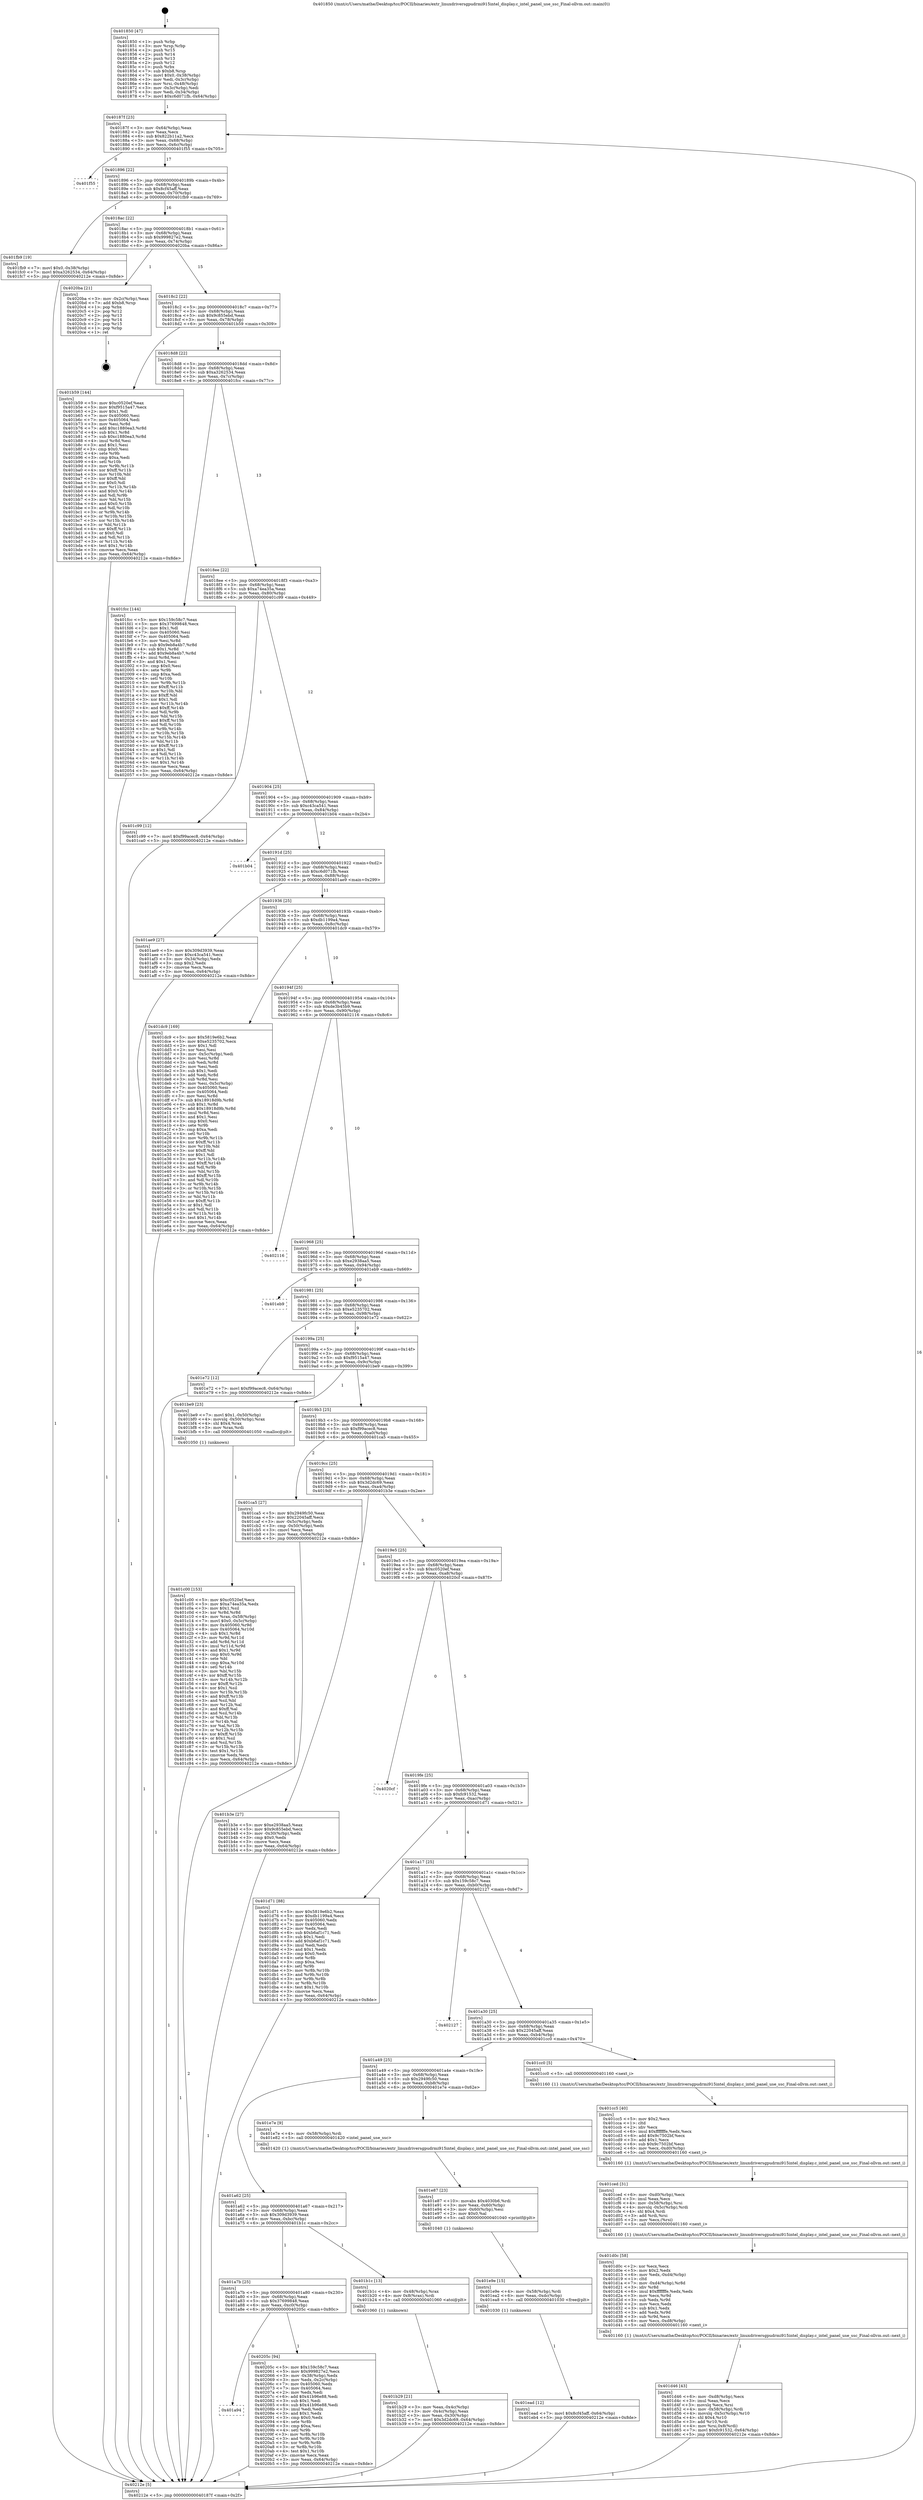 digraph "0x401850" {
  label = "0x401850 (/mnt/c/Users/mathe/Desktop/tcc/POCII/binaries/extr_linuxdriversgpudrmi915intel_display.c_intel_panel_use_ssc_Final-ollvm.out::main(0))"
  labelloc = "t"
  node[shape=record]

  Entry [label="",width=0.3,height=0.3,shape=circle,fillcolor=black,style=filled]
  "0x40187f" [label="{
     0x40187f [23]\l
     | [instrs]\l
     &nbsp;&nbsp;0x40187f \<+3\>: mov -0x64(%rbp),%eax\l
     &nbsp;&nbsp;0x401882 \<+2\>: mov %eax,%ecx\l
     &nbsp;&nbsp;0x401884 \<+6\>: sub $0x822b11a2,%ecx\l
     &nbsp;&nbsp;0x40188a \<+3\>: mov %eax,-0x68(%rbp)\l
     &nbsp;&nbsp;0x40188d \<+3\>: mov %ecx,-0x6c(%rbp)\l
     &nbsp;&nbsp;0x401890 \<+6\>: je 0000000000401f55 \<main+0x705\>\l
  }"]
  "0x401f55" [label="{
     0x401f55\l
  }", style=dashed]
  "0x401896" [label="{
     0x401896 [22]\l
     | [instrs]\l
     &nbsp;&nbsp;0x401896 \<+5\>: jmp 000000000040189b \<main+0x4b\>\l
     &nbsp;&nbsp;0x40189b \<+3\>: mov -0x68(%rbp),%eax\l
     &nbsp;&nbsp;0x40189e \<+5\>: sub $0x8cf45aff,%eax\l
     &nbsp;&nbsp;0x4018a3 \<+3\>: mov %eax,-0x70(%rbp)\l
     &nbsp;&nbsp;0x4018a6 \<+6\>: je 0000000000401fb9 \<main+0x769\>\l
  }"]
  Exit [label="",width=0.3,height=0.3,shape=circle,fillcolor=black,style=filled,peripheries=2]
  "0x401fb9" [label="{
     0x401fb9 [19]\l
     | [instrs]\l
     &nbsp;&nbsp;0x401fb9 \<+7\>: movl $0x0,-0x38(%rbp)\l
     &nbsp;&nbsp;0x401fc0 \<+7\>: movl $0xa3262534,-0x64(%rbp)\l
     &nbsp;&nbsp;0x401fc7 \<+5\>: jmp 000000000040212e \<main+0x8de\>\l
  }"]
  "0x4018ac" [label="{
     0x4018ac [22]\l
     | [instrs]\l
     &nbsp;&nbsp;0x4018ac \<+5\>: jmp 00000000004018b1 \<main+0x61\>\l
     &nbsp;&nbsp;0x4018b1 \<+3\>: mov -0x68(%rbp),%eax\l
     &nbsp;&nbsp;0x4018b4 \<+5\>: sub $0x999827e2,%eax\l
     &nbsp;&nbsp;0x4018b9 \<+3\>: mov %eax,-0x74(%rbp)\l
     &nbsp;&nbsp;0x4018bc \<+6\>: je 00000000004020ba \<main+0x86a\>\l
  }"]
  "0x401a94" [label="{
     0x401a94\l
  }", style=dashed]
  "0x4020ba" [label="{
     0x4020ba [21]\l
     | [instrs]\l
     &nbsp;&nbsp;0x4020ba \<+3\>: mov -0x2c(%rbp),%eax\l
     &nbsp;&nbsp;0x4020bd \<+7\>: add $0xb8,%rsp\l
     &nbsp;&nbsp;0x4020c4 \<+1\>: pop %rbx\l
     &nbsp;&nbsp;0x4020c5 \<+2\>: pop %r12\l
     &nbsp;&nbsp;0x4020c7 \<+2\>: pop %r13\l
     &nbsp;&nbsp;0x4020c9 \<+2\>: pop %r14\l
     &nbsp;&nbsp;0x4020cb \<+2\>: pop %r15\l
     &nbsp;&nbsp;0x4020cd \<+1\>: pop %rbp\l
     &nbsp;&nbsp;0x4020ce \<+1\>: ret\l
  }"]
  "0x4018c2" [label="{
     0x4018c2 [22]\l
     | [instrs]\l
     &nbsp;&nbsp;0x4018c2 \<+5\>: jmp 00000000004018c7 \<main+0x77\>\l
     &nbsp;&nbsp;0x4018c7 \<+3\>: mov -0x68(%rbp),%eax\l
     &nbsp;&nbsp;0x4018ca \<+5\>: sub $0x9c855ebd,%eax\l
     &nbsp;&nbsp;0x4018cf \<+3\>: mov %eax,-0x78(%rbp)\l
     &nbsp;&nbsp;0x4018d2 \<+6\>: je 0000000000401b59 \<main+0x309\>\l
  }"]
  "0x40205c" [label="{
     0x40205c [94]\l
     | [instrs]\l
     &nbsp;&nbsp;0x40205c \<+5\>: mov $0x159c58c7,%eax\l
     &nbsp;&nbsp;0x402061 \<+5\>: mov $0x999827e2,%ecx\l
     &nbsp;&nbsp;0x402066 \<+3\>: mov -0x38(%rbp),%edx\l
     &nbsp;&nbsp;0x402069 \<+3\>: mov %edx,-0x2c(%rbp)\l
     &nbsp;&nbsp;0x40206c \<+7\>: mov 0x405060,%edx\l
     &nbsp;&nbsp;0x402073 \<+7\>: mov 0x405064,%esi\l
     &nbsp;&nbsp;0x40207a \<+2\>: mov %edx,%edi\l
     &nbsp;&nbsp;0x40207c \<+6\>: add $0x41b96e88,%edi\l
     &nbsp;&nbsp;0x402082 \<+3\>: sub $0x1,%edi\l
     &nbsp;&nbsp;0x402085 \<+6\>: sub $0x41b96e88,%edi\l
     &nbsp;&nbsp;0x40208b \<+3\>: imul %edi,%edx\l
     &nbsp;&nbsp;0x40208e \<+3\>: and $0x1,%edx\l
     &nbsp;&nbsp;0x402091 \<+3\>: cmp $0x0,%edx\l
     &nbsp;&nbsp;0x402094 \<+4\>: sete %r8b\l
     &nbsp;&nbsp;0x402098 \<+3\>: cmp $0xa,%esi\l
     &nbsp;&nbsp;0x40209b \<+4\>: setl %r9b\l
     &nbsp;&nbsp;0x40209f \<+3\>: mov %r8b,%r10b\l
     &nbsp;&nbsp;0x4020a2 \<+3\>: and %r9b,%r10b\l
     &nbsp;&nbsp;0x4020a5 \<+3\>: xor %r9b,%r8b\l
     &nbsp;&nbsp;0x4020a8 \<+3\>: or %r8b,%r10b\l
     &nbsp;&nbsp;0x4020ab \<+4\>: test $0x1,%r10b\l
     &nbsp;&nbsp;0x4020af \<+3\>: cmovne %ecx,%eax\l
     &nbsp;&nbsp;0x4020b2 \<+3\>: mov %eax,-0x64(%rbp)\l
     &nbsp;&nbsp;0x4020b5 \<+5\>: jmp 000000000040212e \<main+0x8de\>\l
  }"]
  "0x401b59" [label="{
     0x401b59 [144]\l
     | [instrs]\l
     &nbsp;&nbsp;0x401b59 \<+5\>: mov $0xc0520ef,%eax\l
     &nbsp;&nbsp;0x401b5e \<+5\>: mov $0xf9515a47,%ecx\l
     &nbsp;&nbsp;0x401b63 \<+2\>: mov $0x1,%dl\l
     &nbsp;&nbsp;0x401b65 \<+7\>: mov 0x405060,%esi\l
     &nbsp;&nbsp;0x401b6c \<+7\>: mov 0x405064,%edi\l
     &nbsp;&nbsp;0x401b73 \<+3\>: mov %esi,%r8d\l
     &nbsp;&nbsp;0x401b76 \<+7\>: add $0xc1880ea3,%r8d\l
     &nbsp;&nbsp;0x401b7d \<+4\>: sub $0x1,%r8d\l
     &nbsp;&nbsp;0x401b81 \<+7\>: sub $0xc1880ea3,%r8d\l
     &nbsp;&nbsp;0x401b88 \<+4\>: imul %r8d,%esi\l
     &nbsp;&nbsp;0x401b8c \<+3\>: and $0x1,%esi\l
     &nbsp;&nbsp;0x401b8f \<+3\>: cmp $0x0,%esi\l
     &nbsp;&nbsp;0x401b92 \<+4\>: sete %r9b\l
     &nbsp;&nbsp;0x401b96 \<+3\>: cmp $0xa,%edi\l
     &nbsp;&nbsp;0x401b99 \<+4\>: setl %r10b\l
     &nbsp;&nbsp;0x401b9d \<+3\>: mov %r9b,%r11b\l
     &nbsp;&nbsp;0x401ba0 \<+4\>: xor $0xff,%r11b\l
     &nbsp;&nbsp;0x401ba4 \<+3\>: mov %r10b,%bl\l
     &nbsp;&nbsp;0x401ba7 \<+3\>: xor $0xff,%bl\l
     &nbsp;&nbsp;0x401baa \<+3\>: xor $0x0,%dl\l
     &nbsp;&nbsp;0x401bad \<+3\>: mov %r11b,%r14b\l
     &nbsp;&nbsp;0x401bb0 \<+4\>: and $0x0,%r14b\l
     &nbsp;&nbsp;0x401bb4 \<+3\>: and %dl,%r9b\l
     &nbsp;&nbsp;0x401bb7 \<+3\>: mov %bl,%r15b\l
     &nbsp;&nbsp;0x401bba \<+4\>: and $0x0,%r15b\l
     &nbsp;&nbsp;0x401bbe \<+3\>: and %dl,%r10b\l
     &nbsp;&nbsp;0x401bc1 \<+3\>: or %r9b,%r14b\l
     &nbsp;&nbsp;0x401bc4 \<+3\>: or %r10b,%r15b\l
     &nbsp;&nbsp;0x401bc7 \<+3\>: xor %r15b,%r14b\l
     &nbsp;&nbsp;0x401bca \<+3\>: or %bl,%r11b\l
     &nbsp;&nbsp;0x401bcd \<+4\>: xor $0xff,%r11b\l
     &nbsp;&nbsp;0x401bd1 \<+3\>: or $0x0,%dl\l
     &nbsp;&nbsp;0x401bd4 \<+3\>: and %dl,%r11b\l
     &nbsp;&nbsp;0x401bd7 \<+3\>: or %r11b,%r14b\l
     &nbsp;&nbsp;0x401bda \<+4\>: test $0x1,%r14b\l
     &nbsp;&nbsp;0x401bde \<+3\>: cmovne %ecx,%eax\l
     &nbsp;&nbsp;0x401be1 \<+3\>: mov %eax,-0x64(%rbp)\l
     &nbsp;&nbsp;0x401be4 \<+5\>: jmp 000000000040212e \<main+0x8de\>\l
  }"]
  "0x4018d8" [label="{
     0x4018d8 [22]\l
     | [instrs]\l
     &nbsp;&nbsp;0x4018d8 \<+5\>: jmp 00000000004018dd \<main+0x8d\>\l
     &nbsp;&nbsp;0x4018dd \<+3\>: mov -0x68(%rbp),%eax\l
     &nbsp;&nbsp;0x4018e0 \<+5\>: sub $0xa3262534,%eax\l
     &nbsp;&nbsp;0x4018e5 \<+3\>: mov %eax,-0x7c(%rbp)\l
     &nbsp;&nbsp;0x4018e8 \<+6\>: je 0000000000401fcc \<main+0x77c\>\l
  }"]
  "0x401ead" [label="{
     0x401ead [12]\l
     | [instrs]\l
     &nbsp;&nbsp;0x401ead \<+7\>: movl $0x8cf45aff,-0x64(%rbp)\l
     &nbsp;&nbsp;0x401eb4 \<+5\>: jmp 000000000040212e \<main+0x8de\>\l
  }"]
  "0x401fcc" [label="{
     0x401fcc [144]\l
     | [instrs]\l
     &nbsp;&nbsp;0x401fcc \<+5\>: mov $0x159c58c7,%eax\l
     &nbsp;&nbsp;0x401fd1 \<+5\>: mov $0x37699848,%ecx\l
     &nbsp;&nbsp;0x401fd6 \<+2\>: mov $0x1,%dl\l
     &nbsp;&nbsp;0x401fd8 \<+7\>: mov 0x405060,%esi\l
     &nbsp;&nbsp;0x401fdf \<+7\>: mov 0x405064,%edi\l
     &nbsp;&nbsp;0x401fe6 \<+3\>: mov %esi,%r8d\l
     &nbsp;&nbsp;0x401fe9 \<+7\>: sub $0x9eb8a4b7,%r8d\l
     &nbsp;&nbsp;0x401ff0 \<+4\>: sub $0x1,%r8d\l
     &nbsp;&nbsp;0x401ff4 \<+7\>: add $0x9eb8a4b7,%r8d\l
     &nbsp;&nbsp;0x401ffb \<+4\>: imul %r8d,%esi\l
     &nbsp;&nbsp;0x401fff \<+3\>: and $0x1,%esi\l
     &nbsp;&nbsp;0x402002 \<+3\>: cmp $0x0,%esi\l
     &nbsp;&nbsp;0x402005 \<+4\>: sete %r9b\l
     &nbsp;&nbsp;0x402009 \<+3\>: cmp $0xa,%edi\l
     &nbsp;&nbsp;0x40200c \<+4\>: setl %r10b\l
     &nbsp;&nbsp;0x402010 \<+3\>: mov %r9b,%r11b\l
     &nbsp;&nbsp;0x402013 \<+4\>: xor $0xff,%r11b\l
     &nbsp;&nbsp;0x402017 \<+3\>: mov %r10b,%bl\l
     &nbsp;&nbsp;0x40201a \<+3\>: xor $0xff,%bl\l
     &nbsp;&nbsp;0x40201d \<+3\>: xor $0x1,%dl\l
     &nbsp;&nbsp;0x402020 \<+3\>: mov %r11b,%r14b\l
     &nbsp;&nbsp;0x402023 \<+4\>: and $0xff,%r14b\l
     &nbsp;&nbsp;0x402027 \<+3\>: and %dl,%r9b\l
     &nbsp;&nbsp;0x40202a \<+3\>: mov %bl,%r15b\l
     &nbsp;&nbsp;0x40202d \<+4\>: and $0xff,%r15b\l
     &nbsp;&nbsp;0x402031 \<+3\>: and %dl,%r10b\l
     &nbsp;&nbsp;0x402034 \<+3\>: or %r9b,%r14b\l
     &nbsp;&nbsp;0x402037 \<+3\>: or %r10b,%r15b\l
     &nbsp;&nbsp;0x40203a \<+3\>: xor %r15b,%r14b\l
     &nbsp;&nbsp;0x40203d \<+3\>: or %bl,%r11b\l
     &nbsp;&nbsp;0x402040 \<+4\>: xor $0xff,%r11b\l
     &nbsp;&nbsp;0x402044 \<+3\>: or $0x1,%dl\l
     &nbsp;&nbsp;0x402047 \<+3\>: and %dl,%r11b\l
     &nbsp;&nbsp;0x40204a \<+3\>: or %r11b,%r14b\l
     &nbsp;&nbsp;0x40204d \<+4\>: test $0x1,%r14b\l
     &nbsp;&nbsp;0x402051 \<+3\>: cmovne %ecx,%eax\l
     &nbsp;&nbsp;0x402054 \<+3\>: mov %eax,-0x64(%rbp)\l
     &nbsp;&nbsp;0x402057 \<+5\>: jmp 000000000040212e \<main+0x8de\>\l
  }"]
  "0x4018ee" [label="{
     0x4018ee [22]\l
     | [instrs]\l
     &nbsp;&nbsp;0x4018ee \<+5\>: jmp 00000000004018f3 \<main+0xa3\>\l
     &nbsp;&nbsp;0x4018f3 \<+3\>: mov -0x68(%rbp),%eax\l
     &nbsp;&nbsp;0x4018f6 \<+5\>: sub $0xa74ea35a,%eax\l
     &nbsp;&nbsp;0x4018fb \<+3\>: mov %eax,-0x80(%rbp)\l
     &nbsp;&nbsp;0x4018fe \<+6\>: je 0000000000401c99 \<main+0x449\>\l
  }"]
  "0x401e9e" [label="{
     0x401e9e [15]\l
     | [instrs]\l
     &nbsp;&nbsp;0x401e9e \<+4\>: mov -0x58(%rbp),%rdi\l
     &nbsp;&nbsp;0x401ea2 \<+6\>: mov %eax,-0xdc(%rbp)\l
     &nbsp;&nbsp;0x401ea8 \<+5\>: call 0000000000401030 \<free@plt\>\l
     | [calls]\l
     &nbsp;&nbsp;0x401030 \{1\} (unknown)\l
  }"]
  "0x401c99" [label="{
     0x401c99 [12]\l
     | [instrs]\l
     &nbsp;&nbsp;0x401c99 \<+7\>: movl $0xf99acec8,-0x64(%rbp)\l
     &nbsp;&nbsp;0x401ca0 \<+5\>: jmp 000000000040212e \<main+0x8de\>\l
  }"]
  "0x401904" [label="{
     0x401904 [25]\l
     | [instrs]\l
     &nbsp;&nbsp;0x401904 \<+5\>: jmp 0000000000401909 \<main+0xb9\>\l
     &nbsp;&nbsp;0x401909 \<+3\>: mov -0x68(%rbp),%eax\l
     &nbsp;&nbsp;0x40190c \<+5\>: sub $0xc43ca541,%eax\l
     &nbsp;&nbsp;0x401911 \<+6\>: mov %eax,-0x84(%rbp)\l
     &nbsp;&nbsp;0x401917 \<+6\>: je 0000000000401b04 \<main+0x2b4\>\l
  }"]
  "0x401e87" [label="{
     0x401e87 [23]\l
     | [instrs]\l
     &nbsp;&nbsp;0x401e87 \<+10\>: movabs $0x4030b6,%rdi\l
     &nbsp;&nbsp;0x401e91 \<+3\>: mov %eax,-0x60(%rbp)\l
     &nbsp;&nbsp;0x401e94 \<+3\>: mov -0x60(%rbp),%esi\l
     &nbsp;&nbsp;0x401e97 \<+2\>: mov $0x0,%al\l
     &nbsp;&nbsp;0x401e99 \<+5\>: call 0000000000401040 \<printf@plt\>\l
     | [calls]\l
     &nbsp;&nbsp;0x401040 \{1\} (unknown)\l
  }"]
  "0x401b04" [label="{
     0x401b04\l
  }", style=dashed]
  "0x40191d" [label="{
     0x40191d [25]\l
     | [instrs]\l
     &nbsp;&nbsp;0x40191d \<+5\>: jmp 0000000000401922 \<main+0xd2\>\l
     &nbsp;&nbsp;0x401922 \<+3\>: mov -0x68(%rbp),%eax\l
     &nbsp;&nbsp;0x401925 \<+5\>: sub $0xc6d071fb,%eax\l
     &nbsp;&nbsp;0x40192a \<+6\>: mov %eax,-0x88(%rbp)\l
     &nbsp;&nbsp;0x401930 \<+6\>: je 0000000000401ae9 \<main+0x299\>\l
  }"]
  "0x401d46" [label="{
     0x401d46 [43]\l
     | [instrs]\l
     &nbsp;&nbsp;0x401d46 \<+6\>: mov -0xd8(%rbp),%ecx\l
     &nbsp;&nbsp;0x401d4c \<+3\>: imul %eax,%ecx\l
     &nbsp;&nbsp;0x401d4f \<+3\>: movslq %ecx,%rsi\l
     &nbsp;&nbsp;0x401d52 \<+4\>: mov -0x58(%rbp),%rdi\l
     &nbsp;&nbsp;0x401d56 \<+4\>: movslq -0x5c(%rbp),%r10\l
     &nbsp;&nbsp;0x401d5a \<+4\>: shl $0x4,%r10\l
     &nbsp;&nbsp;0x401d5e \<+3\>: add %r10,%rdi\l
     &nbsp;&nbsp;0x401d61 \<+4\>: mov %rsi,0x8(%rdi)\l
     &nbsp;&nbsp;0x401d65 \<+7\>: movl $0xfc91532,-0x64(%rbp)\l
     &nbsp;&nbsp;0x401d6c \<+5\>: jmp 000000000040212e \<main+0x8de\>\l
  }"]
  "0x401ae9" [label="{
     0x401ae9 [27]\l
     | [instrs]\l
     &nbsp;&nbsp;0x401ae9 \<+5\>: mov $0x309d3939,%eax\l
     &nbsp;&nbsp;0x401aee \<+5\>: mov $0xc43ca541,%ecx\l
     &nbsp;&nbsp;0x401af3 \<+3\>: mov -0x34(%rbp),%edx\l
     &nbsp;&nbsp;0x401af6 \<+3\>: cmp $0x2,%edx\l
     &nbsp;&nbsp;0x401af9 \<+3\>: cmovne %ecx,%eax\l
     &nbsp;&nbsp;0x401afc \<+3\>: mov %eax,-0x64(%rbp)\l
     &nbsp;&nbsp;0x401aff \<+5\>: jmp 000000000040212e \<main+0x8de\>\l
  }"]
  "0x401936" [label="{
     0x401936 [25]\l
     | [instrs]\l
     &nbsp;&nbsp;0x401936 \<+5\>: jmp 000000000040193b \<main+0xeb\>\l
     &nbsp;&nbsp;0x40193b \<+3\>: mov -0x68(%rbp),%eax\l
     &nbsp;&nbsp;0x40193e \<+5\>: sub $0xdb1199a4,%eax\l
     &nbsp;&nbsp;0x401943 \<+6\>: mov %eax,-0x8c(%rbp)\l
     &nbsp;&nbsp;0x401949 \<+6\>: je 0000000000401dc9 \<main+0x579\>\l
  }"]
  "0x40212e" [label="{
     0x40212e [5]\l
     | [instrs]\l
     &nbsp;&nbsp;0x40212e \<+5\>: jmp 000000000040187f \<main+0x2f\>\l
  }"]
  "0x401850" [label="{
     0x401850 [47]\l
     | [instrs]\l
     &nbsp;&nbsp;0x401850 \<+1\>: push %rbp\l
     &nbsp;&nbsp;0x401851 \<+3\>: mov %rsp,%rbp\l
     &nbsp;&nbsp;0x401854 \<+2\>: push %r15\l
     &nbsp;&nbsp;0x401856 \<+2\>: push %r14\l
     &nbsp;&nbsp;0x401858 \<+2\>: push %r13\l
     &nbsp;&nbsp;0x40185a \<+2\>: push %r12\l
     &nbsp;&nbsp;0x40185c \<+1\>: push %rbx\l
     &nbsp;&nbsp;0x40185d \<+7\>: sub $0xb8,%rsp\l
     &nbsp;&nbsp;0x401864 \<+7\>: movl $0x0,-0x38(%rbp)\l
     &nbsp;&nbsp;0x40186b \<+3\>: mov %edi,-0x3c(%rbp)\l
     &nbsp;&nbsp;0x40186e \<+4\>: mov %rsi,-0x48(%rbp)\l
     &nbsp;&nbsp;0x401872 \<+3\>: mov -0x3c(%rbp),%edi\l
     &nbsp;&nbsp;0x401875 \<+3\>: mov %edi,-0x34(%rbp)\l
     &nbsp;&nbsp;0x401878 \<+7\>: movl $0xc6d071fb,-0x64(%rbp)\l
  }"]
  "0x401d0c" [label="{
     0x401d0c [58]\l
     | [instrs]\l
     &nbsp;&nbsp;0x401d0c \<+2\>: xor %ecx,%ecx\l
     &nbsp;&nbsp;0x401d0e \<+5\>: mov $0x2,%edx\l
     &nbsp;&nbsp;0x401d13 \<+6\>: mov %edx,-0xd4(%rbp)\l
     &nbsp;&nbsp;0x401d19 \<+1\>: cltd\l
     &nbsp;&nbsp;0x401d1a \<+7\>: mov -0xd4(%rbp),%r8d\l
     &nbsp;&nbsp;0x401d21 \<+3\>: idiv %r8d\l
     &nbsp;&nbsp;0x401d24 \<+6\>: imul $0xfffffffe,%edx,%edx\l
     &nbsp;&nbsp;0x401d2a \<+3\>: mov %ecx,%r9d\l
     &nbsp;&nbsp;0x401d2d \<+3\>: sub %edx,%r9d\l
     &nbsp;&nbsp;0x401d30 \<+2\>: mov %ecx,%edx\l
     &nbsp;&nbsp;0x401d32 \<+3\>: sub $0x1,%edx\l
     &nbsp;&nbsp;0x401d35 \<+3\>: add %edx,%r9d\l
     &nbsp;&nbsp;0x401d38 \<+3\>: sub %r9d,%ecx\l
     &nbsp;&nbsp;0x401d3b \<+6\>: mov %ecx,-0xd8(%rbp)\l
     &nbsp;&nbsp;0x401d41 \<+5\>: call 0000000000401160 \<next_i\>\l
     | [calls]\l
     &nbsp;&nbsp;0x401160 \{1\} (/mnt/c/Users/mathe/Desktop/tcc/POCII/binaries/extr_linuxdriversgpudrmi915intel_display.c_intel_panel_use_ssc_Final-ollvm.out::next_i)\l
  }"]
  "0x401dc9" [label="{
     0x401dc9 [169]\l
     | [instrs]\l
     &nbsp;&nbsp;0x401dc9 \<+5\>: mov $0x5819e6b2,%eax\l
     &nbsp;&nbsp;0x401dce \<+5\>: mov $0xe5235702,%ecx\l
     &nbsp;&nbsp;0x401dd3 \<+2\>: mov $0x1,%dl\l
     &nbsp;&nbsp;0x401dd5 \<+2\>: xor %esi,%esi\l
     &nbsp;&nbsp;0x401dd7 \<+3\>: mov -0x5c(%rbp),%edi\l
     &nbsp;&nbsp;0x401dda \<+3\>: mov %esi,%r8d\l
     &nbsp;&nbsp;0x401ddd \<+3\>: sub %edi,%r8d\l
     &nbsp;&nbsp;0x401de0 \<+2\>: mov %esi,%edi\l
     &nbsp;&nbsp;0x401de2 \<+3\>: sub $0x1,%edi\l
     &nbsp;&nbsp;0x401de5 \<+3\>: add %edi,%r8d\l
     &nbsp;&nbsp;0x401de8 \<+3\>: sub %r8d,%esi\l
     &nbsp;&nbsp;0x401deb \<+3\>: mov %esi,-0x5c(%rbp)\l
     &nbsp;&nbsp;0x401dee \<+7\>: mov 0x405060,%esi\l
     &nbsp;&nbsp;0x401df5 \<+7\>: mov 0x405064,%edi\l
     &nbsp;&nbsp;0x401dfc \<+3\>: mov %esi,%r8d\l
     &nbsp;&nbsp;0x401dff \<+7\>: sub $0x18918d9b,%r8d\l
     &nbsp;&nbsp;0x401e06 \<+4\>: sub $0x1,%r8d\l
     &nbsp;&nbsp;0x401e0a \<+7\>: add $0x18918d9b,%r8d\l
     &nbsp;&nbsp;0x401e11 \<+4\>: imul %r8d,%esi\l
     &nbsp;&nbsp;0x401e15 \<+3\>: and $0x1,%esi\l
     &nbsp;&nbsp;0x401e18 \<+3\>: cmp $0x0,%esi\l
     &nbsp;&nbsp;0x401e1b \<+4\>: sete %r9b\l
     &nbsp;&nbsp;0x401e1f \<+3\>: cmp $0xa,%edi\l
     &nbsp;&nbsp;0x401e22 \<+4\>: setl %r10b\l
     &nbsp;&nbsp;0x401e26 \<+3\>: mov %r9b,%r11b\l
     &nbsp;&nbsp;0x401e29 \<+4\>: xor $0xff,%r11b\l
     &nbsp;&nbsp;0x401e2d \<+3\>: mov %r10b,%bl\l
     &nbsp;&nbsp;0x401e30 \<+3\>: xor $0xff,%bl\l
     &nbsp;&nbsp;0x401e33 \<+3\>: xor $0x1,%dl\l
     &nbsp;&nbsp;0x401e36 \<+3\>: mov %r11b,%r14b\l
     &nbsp;&nbsp;0x401e39 \<+4\>: and $0xff,%r14b\l
     &nbsp;&nbsp;0x401e3d \<+3\>: and %dl,%r9b\l
     &nbsp;&nbsp;0x401e40 \<+3\>: mov %bl,%r15b\l
     &nbsp;&nbsp;0x401e43 \<+4\>: and $0xff,%r15b\l
     &nbsp;&nbsp;0x401e47 \<+3\>: and %dl,%r10b\l
     &nbsp;&nbsp;0x401e4a \<+3\>: or %r9b,%r14b\l
     &nbsp;&nbsp;0x401e4d \<+3\>: or %r10b,%r15b\l
     &nbsp;&nbsp;0x401e50 \<+3\>: xor %r15b,%r14b\l
     &nbsp;&nbsp;0x401e53 \<+3\>: or %bl,%r11b\l
     &nbsp;&nbsp;0x401e56 \<+4\>: xor $0xff,%r11b\l
     &nbsp;&nbsp;0x401e5a \<+3\>: or $0x1,%dl\l
     &nbsp;&nbsp;0x401e5d \<+3\>: and %dl,%r11b\l
     &nbsp;&nbsp;0x401e60 \<+3\>: or %r11b,%r14b\l
     &nbsp;&nbsp;0x401e63 \<+4\>: test $0x1,%r14b\l
     &nbsp;&nbsp;0x401e67 \<+3\>: cmovne %ecx,%eax\l
     &nbsp;&nbsp;0x401e6a \<+3\>: mov %eax,-0x64(%rbp)\l
     &nbsp;&nbsp;0x401e6d \<+5\>: jmp 000000000040212e \<main+0x8de\>\l
  }"]
  "0x40194f" [label="{
     0x40194f [25]\l
     | [instrs]\l
     &nbsp;&nbsp;0x40194f \<+5\>: jmp 0000000000401954 \<main+0x104\>\l
     &nbsp;&nbsp;0x401954 \<+3\>: mov -0x68(%rbp),%eax\l
     &nbsp;&nbsp;0x401957 \<+5\>: sub $0xde3b45b9,%eax\l
     &nbsp;&nbsp;0x40195c \<+6\>: mov %eax,-0x90(%rbp)\l
     &nbsp;&nbsp;0x401962 \<+6\>: je 0000000000402116 \<main+0x8c6\>\l
  }"]
  "0x401ced" [label="{
     0x401ced [31]\l
     | [instrs]\l
     &nbsp;&nbsp;0x401ced \<+6\>: mov -0xd0(%rbp),%ecx\l
     &nbsp;&nbsp;0x401cf3 \<+3\>: imul %eax,%ecx\l
     &nbsp;&nbsp;0x401cf6 \<+4\>: mov -0x58(%rbp),%rsi\l
     &nbsp;&nbsp;0x401cfa \<+4\>: movslq -0x5c(%rbp),%rdi\l
     &nbsp;&nbsp;0x401cfe \<+4\>: shl $0x4,%rdi\l
     &nbsp;&nbsp;0x401d02 \<+3\>: add %rdi,%rsi\l
     &nbsp;&nbsp;0x401d05 \<+2\>: mov %ecx,(%rsi)\l
     &nbsp;&nbsp;0x401d07 \<+5\>: call 0000000000401160 \<next_i\>\l
     | [calls]\l
     &nbsp;&nbsp;0x401160 \{1\} (/mnt/c/Users/mathe/Desktop/tcc/POCII/binaries/extr_linuxdriversgpudrmi915intel_display.c_intel_panel_use_ssc_Final-ollvm.out::next_i)\l
  }"]
  "0x402116" [label="{
     0x402116\l
  }", style=dashed]
  "0x401968" [label="{
     0x401968 [25]\l
     | [instrs]\l
     &nbsp;&nbsp;0x401968 \<+5\>: jmp 000000000040196d \<main+0x11d\>\l
     &nbsp;&nbsp;0x40196d \<+3\>: mov -0x68(%rbp),%eax\l
     &nbsp;&nbsp;0x401970 \<+5\>: sub $0xe2938aa5,%eax\l
     &nbsp;&nbsp;0x401975 \<+6\>: mov %eax,-0x94(%rbp)\l
     &nbsp;&nbsp;0x40197b \<+6\>: je 0000000000401eb9 \<main+0x669\>\l
  }"]
  "0x401cc5" [label="{
     0x401cc5 [40]\l
     | [instrs]\l
     &nbsp;&nbsp;0x401cc5 \<+5\>: mov $0x2,%ecx\l
     &nbsp;&nbsp;0x401cca \<+1\>: cltd\l
     &nbsp;&nbsp;0x401ccb \<+2\>: idiv %ecx\l
     &nbsp;&nbsp;0x401ccd \<+6\>: imul $0xfffffffe,%edx,%ecx\l
     &nbsp;&nbsp;0x401cd3 \<+6\>: add $0x9c7502bf,%ecx\l
     &nbsp;&nbsp;0x401cd9 \<+3\>: add $0x1,%ecx\l
     &nbsp;&nbsp;0x401cdc \<+6\>: sub $0x9c7502bf,%ecx\l
     &nbsp;&nbsp;0x401ce2 \<+6\>: mov %ecx,-0xd0(%rbp)\l
     &nbsp;&nbsp;0x401ce8 \<+5\>: call 0000000000401160 \<next_i\>\l
     | [calls]\l
     &nbsp;&nbsp;0x401160 \{1\} (/mnt/c/Users/mathe/Desktop/tcc/POCII/binaries/extr_linuxdriversgpudrmi915intel_display.c_intel_panel_use_ssc_Final-ollvm.out::next_i)\l
  }"]
  "0x401eb9" [label="{
     0x401eb9\l
  }", style=dashed]
  "0x401981" [label="{
     0x401981 [25]\l
     | [instrs]\l
     &nbsp;&nbsp;0x401981 \<+5\>: jmp 0000000000401986 \<main+0x136\>\l
     &nbsp;&nbsp;0x401986 \<+3\>: mov -0x68(%rbp),%eax\l
     &nbsp;&nbsp;0x401989 \<+5\>: sub $0xe5235702,%eax\l
     &nbsp;&nbsp;0x40198e \<+6\>: mov %eax,-0x98(%rbp)\l
     &nbsp;&nbsp;0x401994 \<+6\>: je 0000000000401e72 \<main+0x622\>\l
  }"]
  "0x401c00" [label="{
     0x401c00 [153]\l
     | [instrs]\l
     &nbsp;&nbsp;0x401c00 \<+5\>: mov $0xc0520ef,%ecx\l
     &nbsp;&nbsp;0x401c05 \<+5\>: mov $0xa74ea35a,%edx\l
     &nbsp;&nbsp;0x401c0a \<+3\>: mov $0x1,%sil\l
     &nbsp;&nbsp;0x401c0d \<+3\>: xor %r8d,%r8d\l
     &nbsp;&nbsp;0x401c10 \<+4\>: mov %rax,-0x58(%rbp)\l
     &nbsp;&nbsp;0x401c14 \<+7\>: movl $0x0,-0x5c(%rbp)\l
     &nbsp;&nbsp;0x401c1b \<+8\>: mov 0x405060,%r9d\l
     &nbsp;&nbsp;0x401c23 \<+8\>: mov 0x405064,%r10d\l
     &nbsp;&nbsp;0x401c2b \<+4\>: sub $0x1,%r8d\l
     &nbsp;&nbsp;0x401c2f \<+3\>: mov %r9d,%r11d\l
     &nbsp;&nbsp;0x401c32 \<+3\>: add %r8d,%r11d\l
     &nbsp;&nbsp;0x401c35 \<+4\>: imul %r11d,%r9d\l
     &nbsp;&nbsp;0x401c39 \<+4\>: and $0x1,%r9d\l
     &nbsp;&nbsp;0x401c3d \<+4\>: cmp $0x0,%r9d\l
     &nbsp;&nbsp;0x401c41 \<+3\>: sete %bl\l
     &nbsp;&nbsp;0x401c44 \<+4\>: cmp $0xa,%r10d\l
     &nbsp;&nbsp;0x401c48 \<+4\>: setl %r14b\l
     &nbsp;&nbsp;0x401c4c \<+3\>: mov %bl,%r15b\l
     &nbsp;&nbsp;0x401c4f \<+4\>: xor $0xff,%r15b\l
     &nbsp;&nbsp;0x401c53 \<+3\>: mov %r14b,%r12b\l
     &nbsp;&nbsp;0x401c56 \<+4\>: xor $0xff,%r12b\l
     &nbsp;&nbsp;0x401c5a \<+4\>: xor $0x1,%sil\l
     &nbsp;&nbsp;0x401c5e \<+3\>: mov %r15b,%r13b\l
     &nbsp;&nbsp;0x401c61 \<+4\>: and $0xff,%r13b\l
     &nbsp;&nbsp;0x401c65 \<+3\>: and %sil,%bl\l
     &nbsp;&nbsp;0x401c68 \<+3\>: mov %r12b,%al\l
     &nbsp;&nbsp;0x401c6b \<+2\>: and $0xff,%al\l
     &nbsp;&nbsp;0x401c6d \<+3\>: and %sil,%r14b\l
     &nbsp;&nbsp;0x401c70 \<+3\>: or %bl,%r13b\l
     &nbsp;&nbsp;0x401c73 \<+3\>: or %r14b,%al\l
     &nbsp;&nbsp;0x401c76 \<+3\>: xor %al,%r13b\l
     &nbsp;&nbsp;0x401c79 \<+3\>: or %r12b,%r15b\l
     &nbsp;&nbsp;0x401c7c \<+4\>: xor $0xff,%r15b\l
     &nbsp;&nbsp;0x401c80 \<+4\>: or $0x1,%sil\l
     &nbsp;&nbsp;0x401c84 \<+3\>: and %sil,%r15b\l
     &nbsp;&nbsp;0x401c87 \<+3\>: or %r15b,%r13b\l
     &nbsp;&nbsp;0x401c8a \<+4\>: test $0x1,%r13b\l
     &nbsp;&nbsp;0x401c8e \<+3\>: cmovne %edx,%ecx\l
     &nbsp;&nbsp;0x401c91 \<+3\>: mov %ecx,-0x64(%rbp)\l
     &nbsp;&nbsp;0x401c94 \<+5\>: jmp 000000000040212e \<main+0x8de\>\l
  }"]
  "0x401e72" [label="{
     0x401e72 [12]\l
     | [instrs]\l
     &nbsp;&nbsp;0x401e72 \<+7\>: movl $0xf99acec8,-0x64(%rbp)\l
     &nbsp;&nbsp;0x401e79 \<+5\>: jmp 000000000040212e \<main+0x8de\>\l
  }"]
  "0x40199a" [label="{
     0x40199a [25]\l
     | [instrs]\l
     &nbsp;&nbsp;0x40199a \<+5\>: jmp 000000000040199f \<main+0x14f\>\l
     &nbsp;&nbsp;0x40199f \<+3\>: mov -0x68(%rbp),%eax\l
     &nbsp;&nbsp;0x4019a2 \<+5\>: sub $0xf9515a47,%eax\l
     &nbsp;&nbsp;0x4019a7 \<+6\>: mov %eax,-0x9c(%rbp)\l
     &nbsp;&nbsp;0x4019ad \<+6\>: je 0000000000401be9 \<main+0x399\>\l
  }"]
  "0x401b29" [label="{
     0x401b29 [21]\l
     | [instrs]\l
     &nbsp;&nbsp;0x401b29 \<+3\>: mov %eax,-0x4c(%rbp)\l
     &nbsp;&nbsp;0x401b2c \<+3\>: mov -0x4c(%rbp),%eax\l
     &nbsp;&nbsp;0x401b2f \<+3\>: mov %eax,-0x30(%rbp)\l
     &nbsp;&nbsp;0x401b32 \<+7\>: movl $0x3d2dc69,-0x64(%rbp)\l
     &nbsp;&nbsp;0x401b39 \<+5\>: jmp 000000000040212e \<main+0x8de\>\l
  }"]
  "0x401be9" [label="{
     0x401be9 [23]\l
     | [instrs]\l
     &nbsp;&nbsp;0x401be9 \<+7\>: movl $0x1,-0x50(%rbp)\l
     &nbsp;&nbsp;0x401bf0 \<+4\>: movslq -0x50(%rbp),%rax\l
     &nbsp;&nbsp;0x401bf4 \<+4\>: shl $0x4,%rax\l
     &nbsp;&nbsp;0x401bf8 \<+3\>: mov %rax,%rdi\l
     &nbsp;&nbsp;0x401bfb \<+5\>: call 0000000000401050 \<malloc@plt\>\l
     | [calls]\l
     &nbsp;&nbsp;0x401050 \{1\} (unknown)\l
  }"]
  "0x4019b3" [label="{
     0x4019b3 [25]\l
     | [instrs]\l
     &nbsp;&nbsp;0x4019b3 \<+5\>: jmp 00000000004019b8 \<main+0x168\>\l
     &nbsp;&nbsp;0x4019b8 \<+3\>: mov -0x68(%rbp),%eax\l
     &nbsp;&nbsp;0x4019bb \<+5\>: sub $0xf99acec8,%eax\l
     &nbsp;&nbsp;0x4019c0 \<+6\>: mov %eax,-0xa0(%rbp)\l
     &nbsp;&nbsp;0x4019c6 \<+6\>: je 0000000000401ca5 \<main+0x455\>\l
  }"]
  "0x401a7b" [label="{
     0x401a7b [25]\l
     | [instrs]\l
     &nbsp;&nbsp;0x401a7b \<+5\>: jmp 0000000000401a80 \<main+0x230\>\l
     &nbsp;&nbsp;0x401a80 \<+3\>: mov -0x68(%rbp),%eax\l
     &nbsp;&nbsp;0x401a83 \<+5\>: sub $0x37699848,%eax\l
     &nbsp;&nbsp;0x401a88 \<+6\>: mov %eax,-0xc0(%rbp)\l
     &nbsp;&nbsp;0x401a8e \<+6\>: je 000000000040205c \<main+0x80c\>\l
  }"]
  "0x401ca5" [label="{
     0x401ca5 [27]\l
     | [instrs]\l
     &nbsp;&nbsp;0x401ca5 \<+5\>: mov $0x2949fc50,%eax\l
     &nbsp;&nbsp;0x401caa \<+5\>: mov $0x22045aff,%ecx\l
     &nbsp;&nbsp;0x401caf \<+3\>: mov -0x5c(%rbp),%edx\l
     &nbsp;&nbsp;0x401cb2 \<+3\>: cmp -0x50(%rbp),%edx\l
     &nbsp;&nbsp;0x401cb5 \<+3\>: cmovl %ecx,%eax\l
     &nbsp;&nbsp;0x401cb8 \<+3\>: mov %eax,-0x64(%rbp)\l
     &nbsp;&nbsp;0x401cbb \<+5\>: jmp 000000000040212e \<main+0x8de\>\l
  }"]
  "0x4019cc" [label="{
     0x4019cc [25]\l
     | [instrs]\l
     &nbsp;&nbsp;0x4019cc \<+5\>: jmp 00000000004019d1 \<main+0x181\>\l
     &nbsp;&nbsp;0x4019d1 \<+3\>: mov -0x68(%rbp),%eax\l
     &nbsp;&nbsp;0x4019d4 \<+5\>: sub $0x3d2dc69,%eax\l
     &nbsp;&nbsp;0x4019d9 \<+6\>: mov %eax,-0xa4(%rbp)\l
     &nbsp;&nbsp;0x4019df \<+6\>: je 0000000000401b3e \<main+0x2ee\>\l
  }"]
  "0x401b1c" [label="{
     0x401b1c [13]\l
     | [instrs]\l
     &nbsp;&nbsp;0x401b1c \<+4\>: mov -0x48(%rbp),%rax\l
     &nbsp;&nbsp;0x401b20 \<+4\>: mov 0x8(%rax),%rdi\l
     &nbsp;&nbsp;0x401b24 \<+5\>: call 0000000000401060 \<atoi@plt\>\l
     | [calls]\l
     &nbsp;&nbsp;0x401060 \{1\} (unknown)\l
  }"]
  "0x401b3e" [label="{
     0x401b3e [27]\l
     | [instrs]\l
     &nbsp;&nbsp;0x401b3e \<+5\>: mov $0xe2938aa5,%eax\l
     &nbsp;&nbsp;0x401b43 \<+5\>: mov $0x9c855ebd,%ecx\l
     &nbsp;&nbsp;0x401b48 \<+3\>: mov -0x30(%rbp),%edx\l
     &nbsp;&nbsp;0x401b4b \<+3\>: cmp $0x0,%edx\l
     &nbsp;&nbsp;0x401b4e \<+3\>: cmove %ecx,%eax\l
     &nbsp;&nbsp;0x401b51 \<+3\>: mov %eax,-0x64(%rbp)\l
     &nbsp;&nbsp;0x401b54 \<+5\>: jmp 000000000040212e \<main+0x8de\>\l
  }"]
  "0x4019e5" [label="{
     0x4019e5 [25]\l
     | [instrs]\l
     &nbsp;&nbsp;0x4019e5 \<+5\>: jmp 00000000004019ea \<main+0x19a\>\l
     &nbsp;&nbsp;0x4019ea \<+3\>: mov -0x68(%rbp),%eax\l
     &nbsp;&nbsp;0x4019ed \<+5\>: sub $0xc0520ef,%eax\l
     &nbsp;&nbsp;0x4019f2 \<+6\>: mov %eax,-0xa8(%rbp)\l
     &nbsp;&nbsp;0x4019f8 \<+6\>: je 00000000004020cf \<main+0x87f\>\l
  }"]
  "0x401a62" [label="{
     0x401a62 [25]\l
     | [instrs]\l
     &nbsp;&nbsp;0x401a62 \<+5\>: jmp 0000000000401a67 \<main+0x217\>\l
     &nbsp;&nbsp;0x401a67 \<+3\>: mov -0x68(%rbp),%eax\l
     &nbsp;&nbsp;0x401a6a \<+5\>: sub $0x309d3939,%eax\l
     &nbsp;&nbsp;0x401a6f \<+6\>: mov %eax,-0xbc(%rbp)\l
     &nbsp;&nbsp;0x401a75 \<+6\>: je 0000000000401b1c \<main+0x2cc\>\l
  }"]
  "0x4020cf" [label="{
     0x4020cf\l
  }", style=dashed]
  "0x4019fe" [label="{
     0x4019fe [25]\l
     | [instrs]\l
     &nbsp;&nbsp;0x4019fe \<+5\>: jmp 0000000000401a03 \<main+0x1b3\>\l
     &nbsp;&nbsp;0x401a03 \<+3\>: mov -0x68(%rbp),%eax\l
     &nbsp;&nbsp;0x401a06 \<+5\>: sub $0xfc91532,%eax\l
     &nbsp;&nbsp;0x401a0b \<+6\>: mov %eax,-0xac(%rbp)\l
     &nbsp;&nbsp;0x401a11 \<+6\>: je 0000000000401d71 \<main+0x521\>\l
  }"]
  "0x401e7e" [label="{
     0x401e7e [9]\l
     | [instrs]\l
     &nbsp;&nbsp;0x401e7e \<+4\>: mov -0x58(%rbp),%rdi\l
     &nbsp;&nbsp;0x401e82 \<+5\>: call 0000000000401420 \<intel_panel_use_ssc\>\l
     | [calls]\l
     &nbsp;&nbsp;0x401420 \{1\} (/mnt/c/Users/mathe/Desktop/tcc/POCII/binaries/extr_linuxdriversgpudrmi915intel_display.c_intel_panel_use_ssc_Final-ollvm.out::intel_panel_use_ssc)\l
  }"]
  "0x401d71" [label="{
     0x401d71 [88]\l
     | [instrs]\l
     &nbsp;&nbsp;0x401d71 \<+5\>: mov $0x5819e6b2,%eax\l
     &nbsp;&nbsp;0x401d76 \<+5\>: mov $0xdb1199a4,%ecx\l
     &nbsp;&nbsp;0x401d7b \<+7\>: mov 0x405060,%edx\l
     &nbsp;&nbsp;0x401d82 \<+7\>: mov 0x405064,%esi\l
     &nbsp;&nbsp;0x401d89 \<+2\>: mov %edx,%edi\l
     &nbsp;&nbsp;0x401d8b \<+6\>: sub $0xb6af1c71,%edi\l
     &nbsp;&nbsp;0x401d91 \<+3\>: sub $0x1,%edi\l
     &nbsp;&nbsp;0x401d94 \<+6\>: add $0xb6af1c71,%edi\l
     &nbsp;&nbsp;0x401d9a \<+3\>: imul %edi,%edx\l
     &nbsp;&nbsp;0x401d9d \<+3\>: and $0x1,%edx\l
     &nbsp;&nbsp;0x401da0 \<+3\>: cmp $0x0,%edx\l
     &nbsp;&nbsp;0x401da3 \<+4\>: sete %r8b\l
     &nbsp;&nbsp;0x401da7 \<+3\>: cmp $0xa,%esi\l
     &nbsp;&nbsp;0x401daa \<+4\>: setl %r9b\l
     &nbsp;&nbsp;0x401dae \<+3\>: mov %r8b,%r10b\l
     &nbsp;&nbsp;0x401db1 \<+3\>: and %r9b,%r10b\l
     &nbsp;&nbsp;0x401db4 \<+3\>: xor %r9b,%r8b\l
     &nbsp;&nbsp;0x401db7 \<+3\>: or %r8b,%r10b\l
     &nbsp;&nbsp;0x401dba \<+4\>: test $0x1,%r10b\l
     &nbsp;&nbsp;0x401dbe \<+3\>: cmovne %ecx,%eax\l
     &nbsp;&nbsp;0x401dc1 \<+3\>: mov %eax,-0x64(%rbp)\l
     &nbsp;&nbsp;0x401dc4 \<+5\>: jmp 000000000040212e \<main+0x8de\>\l
  }"]
  "0x401a17" [label="{
     0x401a17 [25]\l
     | [instrs]\l
     &nbsp;&nbsp;0x401a17 \<+5\>: jmp 0000000000401a1c \<main+0x1cc\>\l
     &nbsp;&nbsp;0x401a1c \<+3\>: mov -0x68(%rbp),%eax\l
     &nbsp;&nbsp;0x401a1f \<+5\>: sub $0x159c58c7,%eax\l
     &nbsp;&nbsp;0x401a24 \<+6\>: mov %eax,-0xb0(%rbp)\l
     &nbsp;&nbsp;0x401a2a \<+6\>: je 0000000000402127 \<main+0x8d7\>\l
  }"]
  "0x401a49" [label="{
     0x401a49 [25]\l
     | [instrs]\l
     &nbsp;&nbsp;0x401a49 \<+5\>: jmp 0000000000401a4e \<main+0x1fe\>\l
     &nbsp;&nbsp;0x401a4e \<+3\>: mov -0x68(%rbp),%eax\l
     &nbsp;&nbsp;0x401a51 \<+5\>: sub $0x2949fc50,%eax\l
     &nbsp;&nbsp;0x401a56 \<+6\>: mov %eax,-0xb8(%rbp)\l
     &nbsp;&nbsp;0x401a5c \<+6\>: je 0000000000401e7e \<main+0x62e\>\l
  }"]
  "0x402127" [label="{
     0x402127\l
  }", style=dashed]
  "0x401a30" [label="{
     0x401a30 [25]\l
     | [instrs]\l
     &nbsp;&nbsp;0x401a30 \<+5\>: jmp 0000000000401a35 \<main+0x1e5\>\l
     &nbsp;&nbsp;0x401a35 \<+3\>: mov -0x68(%rbp),%eax\l
     &nbsp;&nbsp;0x401a38 \<+5\>: sub $0x22045aff,%eax\l
     &nbsp;&nbsp;0x401a3d \<+6\>: mov %eax,-0xb4(%rbp)\l
     &nbsp;&nbsp;0x401a43 \<+6\>: je 0000000000401cc0 \<main+0x470\>\l
  }"]
  "0x401cc0" [label="{
     0x401cc0 [5]\l
     | [instrs]\l
     &nbsp;&nbsp;0x401cc0 \<+5\>: call 0000000000401160 \<next_i\>\l
     | [calls]\l
     &nbsp;&nbsp;0x401160 \{1\} (/mnt/c/Users/mathe/Desktop/tcc/POCII/binaries/extr_linuxdriversgpudrmi915intel_display.c_intel_panel_use_ssc_Final-ollvm.out::next_i)\l
  }"]
  Entry -> "0x401850" [label=" 1"]
  "0x40187f" -> "0x401f55" [label=" 0"]
  "0x40187f" -> "0x401896" [label=" 17"]
  "0x4020ba" -> Exit [label=" 1"]
  "0x401896" -> "0x401fb9" [label=" 1"]
  "0x401896" -> "0x4018ac" [label=" 16"]
  "0x40205c" -> "0x40212e" [label=" 1"]
  "0x4018ac" -> "0x4020ba" [label=" 1"]
  "0x4018ac" -> "0x4018c2" [label=" 15"]
  "0x401a7b" -> "0x401a94" [label=" 0"]
  "0x4018c2" -> "0x401b59" [label=" 1"]
  "0x4018c2" -> "0x4018d8" [label=" 14"]
  "0x401a7b" -> "0x40205c" [label=" 1"]
  "0x4018d8" -> "0x401fcc" [label=" 1"]
  "0x4018d8" -> "0x4018ee" [label=" 13"]
  "0x401fcc" -> "0x40212e" [label=" 1"]
  "0x4018ee" -> "0x401c99" [label=" 1"]
  "0x4018ee" -> "0x401904" [label=" 12"]
  "0x401fb9" -> "0x40212e" [label=" 1"]
  "0x401904" -> "0x401b04" [label=" 0"]
  "0x401904" -> "0x40191d" [label=" 12"]
  "0x401ead" -> "0x40212e" [label=" 1"]
  "0x40191d" -> "0x401ae9" [label=" 1"]
  "0x40191d" -> "0x401936" [label=" 11"]
  "0x401ae9" -> "0x40212e" [label=" 1"]
  "0x401850" -> "0x40187f" [label=" 1"]
  "0x40212e" -> "0x40187f" [label=" 16"]
  "0x401e9e" -> "0x401ead" [label=" 1"]
  "0x401936" -> "0x401dc9" [label=" 1"]
  "0x401936" -> "0x40194f" [label=" 10"]
  "0x401e87" -> "0x401e9e" [label=" 1"]
  "0x40194f" -> "0x402116" [label=" 0"]
  "0x40194f" -> "0x401968" [label=" 10"]
  "0x401e7e" -> "0x401e87" [label=" 1"]
  "0x401968" -> "0x401eb9" [label=" 0"]
  "0x401968" -> "0x401981" [label=" 10"]
  "0x401e72" -> "0x40212e" [label=" 1"]
  "0x401981" -> "0x401e72" [label=" 1"]
  "0x401981" -> "0x40199a" [label=" 9"]
  "0x401dc9" -> "0x40212e" [label=" 1"]
  "0x40199a" -> "0x401be9" [label=" 1"]
  "0x40199a" -> "0x4019b3" [label=" 8"]
  "0x401d71" -> "0x40212e" [label=" 1"]
  "0x4019b3" -> "0x401ca5" [label=" 2"]
  "0x4019b3" -> "0x4019cc" [label=" 6"]
  "0x401d46" -> "0x40212e" [label=" 1"]
  "0x4019cc" -> "0x401b3e" [label=" 1"]
  "0x4019cc" -> "0x4019e5" [label=" 5"]
  "0x401d0c" -> "0x401d46" [label=" 1"]
  "0x4019e5" -> "0x4020cf" [label=" 0"]
  "0x4019e5" -> "0x4019fe" [label=" 5"]
  "0x401cc5" -> "0x401ced" [label=" 1"]
  "0x4019fe" -> "0x401d71" [label=" 1"]
  "0x4019fe" -> "0x401a17" [label=" 4"]
  "0x401cc0" -> "0x401cc5" [label=" 1"]
  "0x401a17" -> "0x402127" [label=" 0"]
  "0x401a17" -> "0x401a30" [label=" 4"]
  "0x401c99" -> "0x40212e" [label=" 1"]
  "0x401a30" -> "0x401cc0" [label=" 1"]
  "0x401a30" -> "0x401a49" [label=" 3"]
  "0x401ca5" -> "0x40212e" [label=" 2"]
  "0x401a49" -> "0x401e7e" [label=" 1"]
  "0x401a49" -> "0x401a62" [label=" 2"]
  "0x401ced" -> "0x401d0c" [label=" 1"]
  "0x401a62" -> "0x401b1c" [label=" 1"]
  "0x401a62" -> "0x401a7b" [label=" 1"]
  "0x401b1c" -> "0x401b29" [label=" 1"]
  "0x401b29" -> "0x40212e" [label=" 1"]
  "0x401b3e" -> "0x40212e" [label=" 1"]
  "0x401b59" -> "0x40212e" [label=" 1"]
  "0x401be9" -> "0x401c00" [label=" 1"]
  "0x401c00" -> "0x40212e" [label=" 1"]
}
